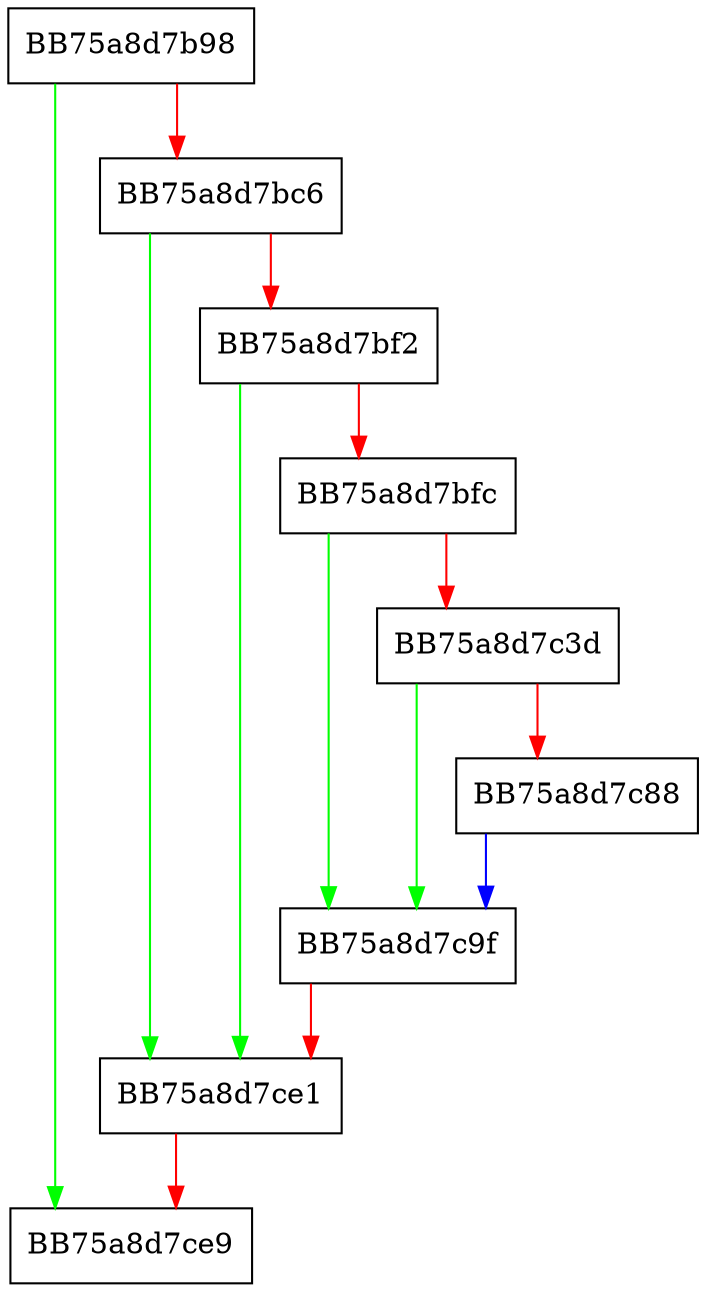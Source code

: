 digraph set_normalizer_api {
  node [shape="box"];
  graph [splines=ortho];
  BB75a8d7b98 -> BB75a8d7ce9 [color="green"];
  BB75a8d7b98 -> BB75a8d7bc6 [color="red"];
  BB75a8d7bc6 -> BB75a8d7ce1 [color="green"];
  BB75a8d7bc6 -> BB75a8d7bf2 [color="red"];
  BB75a8d7bf2 -> BB75a8d7ce1 [color="green"];
  BB75a8d7bf2 -> BB75a8d7bfc [color="red"];
  BB75a8d7bfc -> BB75a8d7c9f [color="green"];
  BB75a8d7bfc -> BB75a8d7c3d [color="red"];
  BB75a8d7c3d -> BB75a8d7c9f [color="green"];
  BB75a8d7c3d -> BB75a8d7c88 [color="red"];
  BB75a8d7c88 -> BB75a8d7c9f [color="blue"];
  BB75a8d7c9f -> BB75a8d7ce1 [color="red"];
  BB75a8d7ce1 -> BB75a8d7ce9 [color="red"];
}